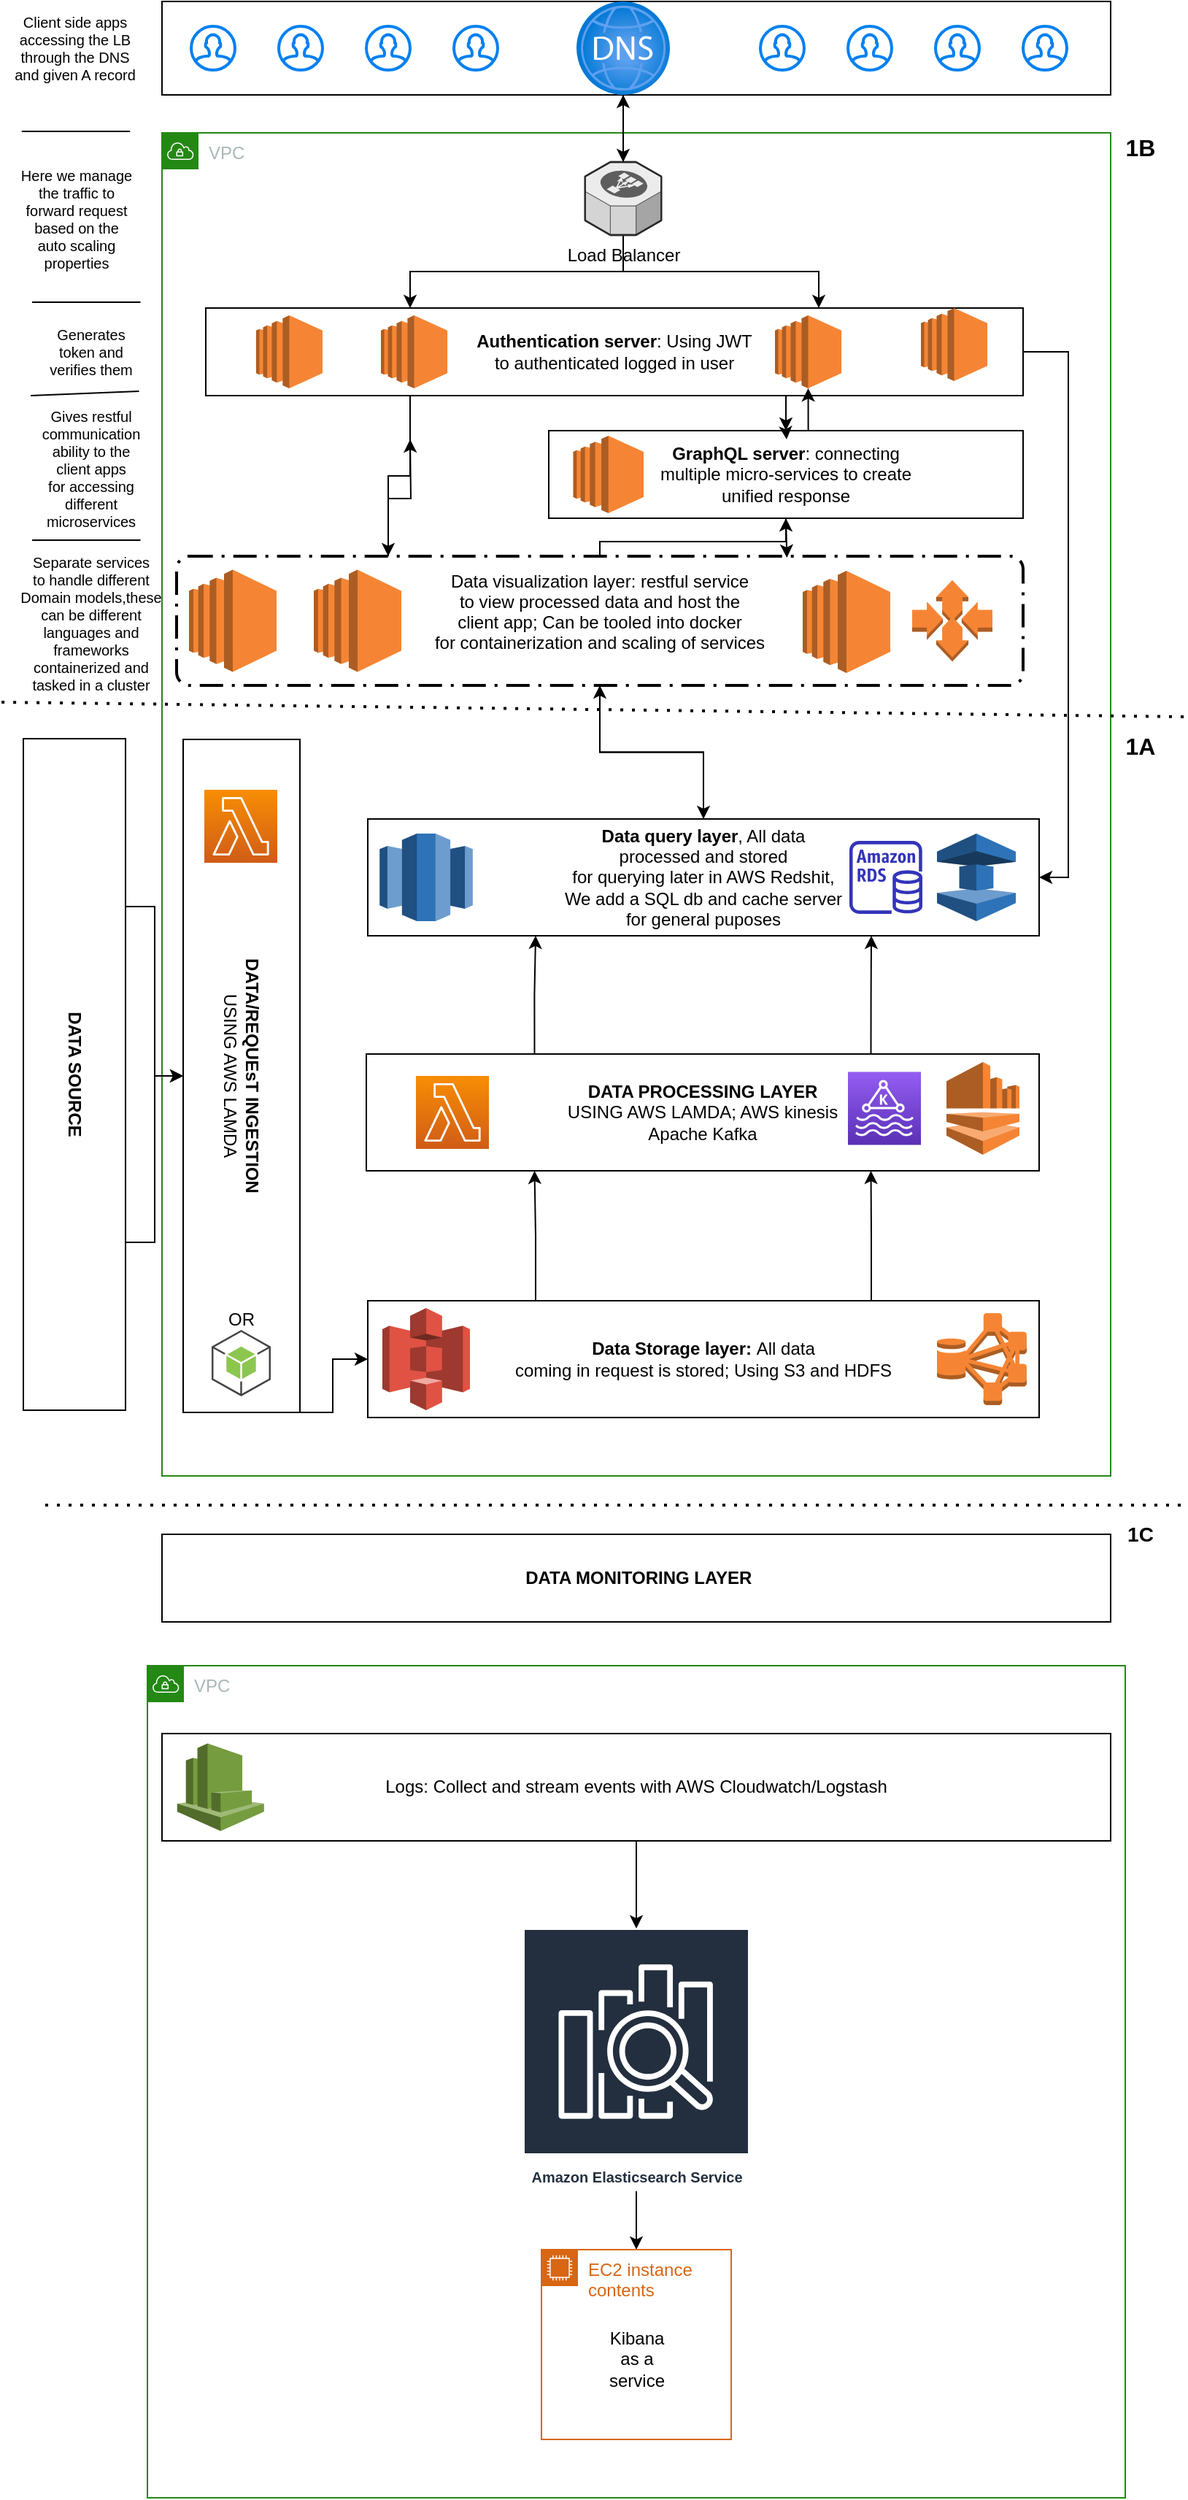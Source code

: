 <mxfile version="14.0.1" type="github">
  <diagram id="e7iKhshmHJDhpZRgdr16" name="Page-1">
    <mxGraphModel dx="1117" dy="1701" grid="1" gridSize="10" guides="1" tooltips="1" connect="1" arrows="1" fold="1" page="1" pageScale="1" pageWidth="850" pageHeight="1100" math="0" shadow="0">
      <root>
        <mxCell id="0" />
        <mxCell id="1" parent="0" />
        <mxCell id="77FE14dkCCFOU5441_6x-73" value="VPC" style="points=[[0,0],[0.25,0],[0.5,0],[0.75,0],[1,0],[1,0.25],[1,0.5],[1,0.75],[1,1],[0.75,1],[0.5,1],[0.25,1],[0,1],[0,0.75],[0,0.5],[0,0.25]];outlineConnect=0;gradientColor=none;html=1;whiteSpace=wrap;fontSize=12;fontStyle=0;shape=mxgraph.aws4.group;grIcon=mxgraph.aws4.group_vpc;strokeColor=#248814;fillColor=none;verticalAlign=top;align=left;spacingLeft=30;fontColor=#AAB7B8;dashed=0;" vertex="1" parent="1">
          <mxGeometry x="120" y="110" width="650" height="920" as="geometry" />
        </mxCell>
        <mxCell id="77FE14dkCCFOU5441_6x-70" value="" style="rounded=0;whiteSpace=wrap;html=1;" vertex="1" parent="1">
          <mxGeometry x="120" y="20" width="650" height="64" as="geometry" />
        </mxCell>
        <mxCell id="77FE14dkCCFOU5441_6x-21" style="edgeStyle=orthogonalEdgeStyle;rounded=0;orthogonalLoop=1;jettySize=auto;html=1;exitX=0.25;exitY=0;exitDx=0;exitDy=0;entryX=0.5;entryY=1;entryDx=0;entryDy=0;" edge="1" parent="1" source="77FE14dkCCFOU5441_6x-1" target="77FE14dkCCFOU5441_6x-3">
          <mxGeometry relative="1" as="geometry" />
        </mxCell>
        <mxCell id="77FE14dkCCFOU5441_6x-22" style="edgeStyle=orthogonalEdgeStyle;rounded=0;orthogonalLoop=1;jettySize=auto;html=1;exitX=0.75;exitY=0;exitDx=0;exitDy=0;entryX=0.5;entryY=1;entryDx=0;entryDy=0;" edge="1" parent="1" source="77FE14dkCCFOU5441_6x-1" target="77FE14dkCCFOU5441_6x-3">
          <mxGeometry relative="1" as="geometry" />
        </mxCell>
        <mxCell id="77FE14dkCCFOU5441_6x-1" value="&lt;b&gt;DATA SOURCE&lt;br&gt;&lt;/b&gt;" style="rounded=0;whiteSpace=wrap;html=1;rotation=90;" vertex="1" parent="1">
          <mxGeometry x="-170" y="720" width="460" height="70" as="geometry" />
        </mxCell>
        <mxCell id="77FE14dkCCFOU5441_6x-9" value="" style="group" vertex="1" connectable="0" parent="1">
          <mxGeometry x="261" y="580" width="460" height="81" as="geometry" />
        </mxCell>
        <mxCell id="77FE14dkCCFOU5441_6x-7" value="&lt;div&gt;&lt;b&gt;Data query layer&lt;/b&gt;, All data &lt;br&gt;&lt;/div&gt;&lt;div&gt;processed and stored &lt;br&gt;&lt;/div&gt;&lt;div&gt;for querying later in AWS Redshit,&lt;/div&gt;&lt;div&gt;We add a SQL db and cache server&lt;/div&gt;&lt;div&gt;for general puposes&lt;br&gt;&lt;/div&gt;" style="rounded=0;whiteSpace=wrap;html=1;" vertex="1" parent="77FE14dkCCFOU5441_6x-9">
          <mxGeometry width="460" height="80" as="geometry" />
        </mxCell>
        <mxCell id="77FE14dkCCFOU5441_6x-8" value="" style="outlineConnect=0;dashed=0;verticalLabelPosition=bottom;verticalAlign=top;align=center;html=1;shape=mxgraph.aws3.redshift;fillColor=#2E73B8;gradientColor=none;" vertex="1" parent="77FE14dkCCFOU5441_6x-9">
          <mxGeometry x="8.13" y="10" width="63.75" height="60" as="geometry" />
        </mxCell>
        <mxCell id="77FE14dkCCFOU5441_6x-34" value="" style="outlineConnect=0;fontColor=#232F3E;gradientColor=none;fillColor=#3334B9;strokeColor=none;dashed=0;verticalLabelPosition=bottom;verticalAlign=top;align=center;html=1;fontSize=12;fontStyle=0;aspect=fixed;pointerEvents=1;shape=mxgraph.aws4.rds_instance;" vertex="1" parent="77FE14dkCCFOU5441_6x-9">
          <mxGeometry x="330" y="15" width="50" height="50" as="geometry" />
        </mxCell>
        <mxCell id="77FE14dkCCFOU5441_6x-36" value="" style="outlineConnect=0;dashed=0;verticalLabelPosition=bottom;verticalAlign=top;align=center;html=1;shape=mxgraph.aws3.elasticache;fillColor=#2E73B8;gradientColor=none;" vertex="1" parent="77FE14dkCCFOU5441_6x-9">
          <mxGeometry x="390" y="10" width="54" height="60" as="geometry" />
        </mxCell>
        <mxCell id="77FE14dkCCFOU5441_6x-12" value="" style="group" vertex="1" connectable="0" parent="1">
          <mxGeometry x="134.5" y="525.5" width="80" height="461" as="geometry" />
        </mxCell>
        <mxCell id="77FE14dkCCFOU5441_6x-3" value="&lt;div&gt;&lt;b&gt;DATA/REQUEsT INGESTION&lt;/b&gt; &lt;br&gt;&lt;/div&gt;&lt;div&gt;USING AWS LAMDA&lt;/div&gt;" style="rounded=0;whiteSpace=wrap;html=1;rotation=90;" vertex="1" parent="77FE14dkCCFOU5441_6x-12">
          <mxGeometry x="-190.5" y="190.5" width="461" height="80" as="geometry" />
        </mxCell>
        <mxCell id="77FE14dkCCFOU5441_6x-2" value="" style="outlineConnect=0;fontColor=#232F3E;gradientColor=#F78E04;gradientDirection=north;fillColor=#D05C17;strokeColor=#ffffff;dashed=0;verticalLabelPosition=bottom;verticalAlign=top;align=center;html=1;fontSize=12;fontStyle=0;aspect=fixed;shape=mxgraph.aws4.resourceIcon;resIcon=mxgraph.aws4.lambda;" vertex="1" parent="77FE14dkCCFOU5441_6x-12">
          <mxGeometry x="14.5" y="34.5" width="50" height="50" as="geometry" />
        </mxCell>
        <mxCell id="77FE14dkCCFOU5441_6x-105" value="" style="outlineConnect=0;dashed=0;verticalLabelPosition=bottom;verticalAlign=top;align=center;html=1;shape=mxgraph.aws3.android;fillColor=#8CC64F;gradientColor=none;" vertex="1" parent="77FE14dkCCFOU5441_6x-12">
          <mxGeometry x="19.5" y="404.5" width="40.5" height="45.5" as="geometry" />
        </mxCell>
        <mxCell id="77FE14dkCCFOU5441_6x-106" value="" style="shape=image;html=1;verticalAlign=top;verticalLabelPosition=bottom;labelBackgroundColor=#ffffff;imageAspect=0;aspect=fixed;image=https://cdn4.iconfinder.com/data/icons/logos-and-brands/512/267_Python_logo-128.png" vertex="1" parent="77FE14dkCCFOU5441_6x-12">
          <mxGeometry x="19.5" y="344.5" width="40" height="40" as="geometry" />
        </mxCell>
        <mxCell id="77FE14dkCCFOU5441_6x-107" value="OR" style="text;html=1;align=center;verticalAlign=middle;resizable=0;points=[];autosize=1;" vertex="1" parent="77FE14dkCCFOU5441_6x-12">
          <mxGeometry x="24.5" y="387.5" width="30" height="20" as="geometry" />
        </mxCell>
        <mxCell id="77FE14dkCCFOU5441_6x-13" value="" style="group;rotation=-90;" vertex="1" connectable="0" parent="1">
          <mxGeometry x="450" y="550" width="257.5" height="461" as="geometry" />
        </mxCell>
        <mxCell id="77FE14dkCCFOU5441_6x-14" value="&lt;div&gt;&lt;b&gt;DATA PROCESSING LAYER&lt;/b&gt;&lt;/div&gt;&lt;div&gt;USING AWS LAMDA; AWS kinesis&lt;/div&gt;&lt;div&gt;Apache Kafka&lt;br&gt;&lt;/div&gt;" style="rounded=0;whiteSpace=wrap;html=1;rotation=0;" vertex="1" parent="77FE14dkCCFOU5441_6x-13">
          <mxGeometry x="-190" y="191" width="461" height="80" as="geometry" />
        </mxCell>
        <mxCell id="77FE14dkCCFOU5441_6x-15" value="" style="outlineConnect=0;fontColor=#232F3E;gradientColor=#F78E04;gradientDirection=north;fillColor=#D05C17;strokeColor=#ffffff;dashed=0;verticalLabelPosition=bottom;verticalAlign=top;align=center;html=1;fontSize=12;fontStyle=0;aspect=fixed;shape=mxgraph.aws4.resourceIcon;resIcon=mxgraph.aws4.lambda;rotation=0;" vertex="1" parent="77FE14dkCCFOU5441_6x-13">
          <mxGeometry x="-156" y="206" width="50" height="50" as="geometry" />
        </mxCell>
        <mxCell id="77FE14dkCCFOU5441_6x-108" value="" style="outlineConnect=0;dashed=0;verticalLabelPosition=bottom;verticalAlign=top;align=center;html=1;shape=mxgraph.aws3.kinesis;fillColor=#F58534;gradientColor=none;" vertex="1" parent="77FE14dkCCFOU5441_6x-13">
          <mxGeometry x="207.5" y="196.5" width="50" height="63.5" as="geometry" />
        </mxCell>
        <mxCell id="77FE14dkCCFOU5441_6x-114" value="" style="outlineConnect=0;fontColor=#232F3E;gradientColor=#945DF2;gradientDirection=north;fillColor=#5A30B5;strokeColor=#ffffff;dashed=0;verticalLabelPosition=bottom;verticalAlign=top;align=center;html=1;fontSize=12;fontStyle=0;aspect=fixed;shape=mxgraph.aws4.resourceIcon;resIcon=mxgraph.aws4.managed_streaming_for_kafka;" vertex="1" parent="77FE14dkCCFOU5441_6x-13">
          <mxGeometry x="140" y="203.25" width="50" height="50" as="geometry" />
        </mxCell>
        <mxCell id="77FE14dkCCFOU5441_6x-16" value="" style="group" vertex="1" connectable="0" parent="1">
          <mxGeometry x="261" y="910" width="460" height="80" as="geometry" />
        </mxCell>
        <mxCell id="77FE14dkCCFOU5441_6x-4" value="&lt;div&gt;&lt;b&gt;Data Storage layer: &lt;/b&gt;All data &lt;br&gt;&lt;/div&gt;&lt;div&gt;coming in request is stored; Using S3 and HDFS&lt;br&gt;&lt;/div&gt;" style="rounded=0;whiteSpace=wrap;html=1;" vertex="1" parent="77FE14dkCCFOU5441_6x-16">
          <mxGeometry width="460" height="80" as="geometry" />
        </mxCell>
        <mxCell id="77FE14dkCCFOU5441_6x-5" value="" style="outlineConnect=0;dashed=0;verticalLabelPosition=bottom;verticalAlign=top;align=center;html=1;shape=mxgraph.aws3.s3;fillColor=#E05243;gradientColor=none;" vertex="1" parent="77FE14dkCCFOU5441_6x-16">
          <mxGeometry x="10" y="5" width="60" height="70" as="geometry" />
        </mxCell>
        <mxCell id="77FE14dkCCFOU5441_6x-6" value="" style="outlineConnect=0;dashed=0;verticalLabelPosition=bottom;verticalAlign=top;align=center;html=1;shape=mxgraph.aws3.hdfs_cluster;fillColor=#F58534;gradientColor=none;" vertex="1" parent="77FE14dkCCFOU5441_6x-16">
          <mxGeometry x="390" y="8.5" width="61.5" height="63" as="geometry" />
        </mxCell>
        <mxCell id="77FE14dkCCFOU5441_6x-23" style="edgeStyle=orthogonalEdgeStyle;rounded=0;orthogonalLoop=1;jettySize=auto;html=1;exitX=1;exitY=0;exitDx=0;exitDy=0;entryX=0;entryY=0.5;entryDx=0;entryDy=0;" edge="1" parent="1" source="77FE14dkCCFOU5441_6x-3" target="77FE14dkCCFOU5441_6x-4">
          <mxGeometry relative="1" as="geometry">
            <Array as="points">
              <mxPoint x="237" y="987" />
              <mxPoint x="237" y="950" />
            </Array>
          </mxGeometry>
        </mxCell>
        <mxCell id="77FE14dkCCFOU5441_6x-24" style="edgeStyle=orthogonalEdgeStyle;rounded=0;orthogonalLoop=1;jettySize=auto;html=1;exitX=0.25;exitY=0;exitDx=0;exitDy=0;entryX=0.25;entryY=1;entryDx=0;entryDy=0;" edge="1" parent="1" source="77FE14dkCCFOU5441_6x-4" target="77FE14dkCCFOU5441_6x-14">
          <mxGeometry relative="1" as="geometry" />
        </mxCell>
        <mxCell id="77FE14dkCCFOU5441_6x-25" style="edgeStyle=orthogonalEdgeStyle;rounded=0;orthogonalLoop=1;jettySize=auto;html=1;exitX=0.75;exitY=0;exitDx=0;exitDy=0;entryX=0.75;entryY=1;entryDx=0;entryDy=0;" edge="1" parent="1" source="77FE14dkCCFOU5441_6x-4" target="77FE14dkCCFOU5441_6x-14">
          <mxGeometry relative="1" as="geometry" />
        </mxCell>
        <mxCell id="77FE14dkCCFOU5441_6x-26" style="edgeStyle=orthogonalEdgeStyle;rounded=0;orthogonalLoop=1;jettySize=auto;html=1;exitX=0.25;exitY=0;exitDx=0;exitDy=0;entryX=0.25;entryY=1;entryDx=0;entryDy=0;" edge="1" parent="1" source="77FE14dkCCFOU5441_6x-14" target="77FE14dkCCFOU5441_6x-7">
          <mxGeometry relative="1" as="geometry" />
        </mxCell>
        <mxCell id="77FE14dkCCFOU5441_6x-27" style="edgeStyle=orthogonalEdgeStyle;rounded=0;orthogonalLoop=1;jettySize=auto;html=1;exitX=0.75;exitY=0;exitDx=0;exitDy=0;entryX=0.75;entryY=1;entryDx=0;entryDy=0;" edge="1" parent="1" source="77FE14dkCCFOU5441_6x-14" target="77FE14dkCCFOU5441_6x-7">
          <mxGeometry relative="1" as="geometry" />
        </mxCell>
        <mxCell id="77FE14dkCCFOU5441_6x-44" value="" style="group" vertex="1" connectable="0" parent="1">
          <mxGeometry x="150" y="230" width="560" height="60" as="geometry" />
        </mxCell>
        <mxCell id="77FE14dkCCFOU5441_6x-38" value="&lt;div&gt;&lt;b&gt;Authentication server&lt;/b&gt;: Using JWT&lt;/div&gt;&lt;div&gt;to authenticated logged in user&lt;/div&gt;" style="rounded=0;whiteSpace=wrap;html=1;" vertex="1" parent="77FE14dkCCFOU5441_6x-44">
          <mxGeometry width="560" height="60" as="geometry" />
        </mxCell>
        <mxCell id="77FE14dkCCFOU5441_6x-39" value="" style="outlineConnect=0;dashed=0;verticalLabelPosition=bottom;verticalAlign=top;align=center;html=1;shape=mxgraph.aws3.ec2;fillColor=#F58534;gradientColor=none;" vertex="1" parent="77FE14dkCCFOU5441_6x-44">
          <mxGeometry x="34.46" y="5" width="45.54" height="50" as="geometry" />
        </mxCell>
        <mxCell id="77FE14dkCCFOU5441_6x-55" value="" style="outlineConnect=0;dashed=0;verticalLabelPosition=bottom;verticalAlign=top;align=center;html=1;shape=mxgraph.aws3.ec2;fillColor=#F58534;gradientColor=none;" vertex="1" parent="77FE14dkCCFOU5441_6x-44">
          <mxGeometry x="490" width="45.54" height="50" as="geometry" />
        </mxCell>
        <mxCell id="77FE14dkCCFOU5441_6x-54" value="" style="outlineConnect=0;dashed=0;verticalLabelPosition=bottom;verticalAlign=top;align=center;html=1;shape=mxgraph.aws3.ec2;fillColor=#F58534;gradientColor=none;" vertex="1" parent="77FE14dkCCFOU5441_6x-44">
          <mxGeometry x="120" y="5" width="45.54" height="50" as="geometry" />
        </mxCell>
        <mxCell id="77FE14dkCCFOU5441_6x-56" value="" style="outlineConnect=0;dashed=0;verticalLabelPosition=bottom;verticalAlign=top;align=center;html=1;shape=mxgraph.aws3.ec2;fillColor=#F58534;gradientColor=none;" vertex="1" parent="77FE14dkCCFOU5441_6x-44">
          <mxGeometry x="390" y="5" width="45.54" height="50" as="geometry" />
        </mxCell>
        <mxCell id="77FE14dkCCFOU5441_6x-45" value="" style="group" vertex="1" connectable="0" parent="1">
          <mxGeometry x="385" y="314" width="325" height="60" as="geometry" />
        </mxCell>
        <mxCell id="77FE14dkCCFOU5441_6x-40" value="&lt;div&gt;&lt;b&gt;GraphQL server&lt;/b&gt;: connecting&lt;/div&gt;&lt;div&gt;multiple micro-services to create&lt;/div&gt;&lt;div&gt;unified response&lt;br&gt;&lt;/div&gt;" style="rounded=0;whiteSpace=wrap;html=1;" vertex="1" parent="77FE14dkCCFOU5441_6x-45">
          <mxGeometry width="325" height="60" as="geometry" />
        </mxCell>
        <mxCell id="77FE14dkCCFOU5441_6x-42" value="" style="outlineConnect=0;dashed=0;verticalLabelPosition=bottom;verticalAlign=top;align=center;html=1;shape=mxgraph.aws3.ec2;fillColor=#F58534;gradientColor=none;" vertex="1" parent="77FE14dkCCFOU5441_6x-45">
          <mxGeometry x="16.75" y="3.5" width="48.25" height="53" as="geometry" />
        </mxCell>
        <mxCell id="77FE14dkCCFOU5441_6x-52" style="edgeStyle=orthogonalEdgeStyle;rounded=0;orthogonalLoop=1;jettySize=auto;html=1;exitX=0.5;exitY=0;exitDx=0;exitDy=0;" edge="1" parent="1" source="77FE14dkCCFOU5441_6x-40">
          <mxGeometry relative="1" as="geometry">
            <mxPoint x="548" y="320" as="targetPoint" />
          </mxGeometry>
        </mxCell>
        <mxCell id="77FE14dkCCFOU5441_6x-57" style="edgeStyle=orthogonalEdgeStyle;rounded=0;orthogonalLoop=1;jettySize=auto;html=1;entryX=0.25;entryY=0;entryDx=0;entryDy=0;" edge="1" parent="1" source="77FE14dkCCFOU5441_6x-53" target="77FE14dkCCFOU5441_6x-38">
          <mxGeometry relative="1" as="geometry" />
        </mxCell>
        <mxCell id="77FE14dkCCFOU5441_6x-58" style="edgeStyle=orthogonalEdgeStyle;rounded=0;orthogonalLoop=1;jettySize=auto;html=1;entryX=0.75;entryY=0;entryDx=0;entryDy=0;" edge="1" parent="1" source="77FE14dkCCFOU5441_6x-53" target="77FE14dkCCFOU5441_6x-38">
          <mxGeometry relative="1" as="geometry" />
        </mxCell>
        <mxCell id="77FE14dkCCFOU5441_6x-61" style="edgeStyle=orthogonalEdgeStyle;rounded=0;orthogonalLoop=1;jettySize=auto;html=1;" edge="1" parent="1" source="77FE14dkCCFOU5441_6x-53" target="77FE14dkCCFOU5441_6x-59">
          <mxGeometry relative="1" as="geometry" />
        </mxCell>
        <mxCell id="77FE14dkCCFOU5441_6x-53" value="Load Balancer" style="verticalLabelPosition=bottom;html=1;verticalAlign=top;strokeWidth=1;align=center;outlineConnect=0;dashed=0;outlineConnect=0;shape=mxgraph.aws3d.elasticLoadBalancing;fillColor=#ECECEC;strokeColor=#5E5E5E;aspect=fixed;" vertex="1" parent="1">
          <mxGeometry x="409.91" y="130" width="52.17" height="50" as="geometry" />
        </mxCell>
        <mxCell id="77FE14dkCCFOU5441_6x-60" style="edgeStyle=orthogonalEdgeStyle;rounded=0;orthogonalLoop=1;jettySize=auto;html=1;" edge="1" parent="1" source="77FE14dkCCFOU5441_6x-59" target="77FE14dkCCFOU5441_6x-53">
          <mxGeometry relative="1" as="geometry" />
        </mxCell>
        <mxCell id="77FE14dkCCFOU5441_6x-59" value="" style="aspect=fixed;html=1;points=[];align=center;image;fontSize=12;image=img/lib/azure2/networking/DNS_Zones.svg;" vertex="1" parent="1">
          <mxGeometry x="404" y="20" width="64" height="64" as="geometry" />
        </mxCell>
        <mxCell id="77FE14dkCCFOU5441_6x-62" value="" style="html=1;verticalLabelPosition=bottom;align=center;labelBackgroundColor=#ffffff;verticalAlign=top;strokeWidth=2;strokeColor=#0080F0;shadow=0;dashed=0;shape=mxgraph.ios7.icons.user;" vertex="1" parent="1">
          <mxGeometry x="530" y="37" width="30" height="30" as="geometry" />
        </mxCell>
        <mxCell id="77FE14dkCCFOU5441_6x-63" value="" style="html=1;verticalLabelPosition=bottom;align=center;labelBackgroundColor=#ffffff;verticalAlign=top;strokeWidth=2;strokeColor=#0080F0;shadow=0;dashed=0;shape=mxgraph.ios7.icons.user;" vertex="1" parent="1">
          <mxGeometry x="590" y="37" width="30" height="30" as="geometry" />
        </mxCell>
        <mxCell id="77FE14dkCCFOU5441_6x-64" value="" style="html=1;verticalLabelPosition=bottom;align=center;labelBackgroundColor=#ffffff;verticalAlign=top;strokeWidth=2;strokeColor=#0080F0;shadow=0;dashed=0;shape=mxgraph.ios7.icons.user;" vertex="1" parent="1">
          <mxGeometry x="650" y="37" width="30" height="30" as="geometry" />
        </mxCell>
        <mxCell id="77FE14dkCCFOU5441_6x-65" value="" style="html=1;verticalLabelPosition=bottom;align=center;labelBackgroundColor=#ffffff;verticalAlign=top;strokeWidth=2;strokeColor=#0080F0;shadow=0;dashed=0;shape=mxgraph.ios7.icons.user;" vertex="1" parent="1">
          <mxGeometry x="710" y="37" width="30" height="30" as="geometry" />
        </mxCell>
        <mxCell id="77FE14dkCCFOU5441_6x-66" value="" style="html=1;verticalLabelPosition=bottom;align=center;labelBackgroundColor=#ffffff;verticalAlign=top;strokeWidth=2;strokeColor=#0080F0;shadow=0;dashed=0;shape=mxgraph.ios7.icons.user;" vertex="1" parent="1">
          <mxGeometry x="140" y="37" width="30" height="30" as="geometry" />
        </mxCell>
        <mxCell id="77FE14dkCCFOU5441_6x-67" value="" style="html=1;verticalLabelPosition=bottom;align=center;labelBackgroundColor=#ffffff;verticalAlign=top;strokeWidth=2;strokeColor=#0080F0;shadow=0;dashed=0;shape=mxgraph.ios7.icons.user;" vertex="1" parent="1">
          <mxGeometry x="200" y="37" width="30" height="30" as="geometry" />
        </mxCell>
        <mxCell id="77FE14dkCCFOU5441_6x-68" value="" style="html=1;verticalLabelPosition=bottom;align=center;labelBackgroundColor=#ffffff;verticalAlign=top;strokeWidth=2;strokeColor=#0080F0;shadow=0;dashed=0;shape=mxgraph.ios7.icons.user;" vertex="1" parent="1">
          <mxGeometry x="260" y="37" width="30" height="30" as="geometry" />
        </mxCell>
        <mxCell id="77FE14dkCCFOU5441_6x-69" value="" style="html=1;verticalLabelPosition=bottom;align=center;labelBackgroundColor=#ffffff;verticalAlign=top;strokeWidth=2;strokeColor=#0080F0;shadow=0;dashed=0;shape=mxgraph.ios7.icons.user;" vertex="1" parent="1">
          <mxGeometry x="320" y="37" width="30" height="30" as="geometry" />
        </mxCell>
        <mxCell id="77FE14dkCCFOU5441_6x-80" value="" style="group" vertex="1" connectable="0" parent="1">
          <mxGeometry x="130" y="400" width="580" height="88.5" as="geometry" />
        </mxCell>
        <mxCell id="77FE14dkCCFOU5441_6x-75" value="Data visualization layer: restful service&#xa; to view processed data and host the &#xa;client app; Can be tooled into docker&#xa;for containerization and scaling of services&#xa;" style="rounded=1;arcSize=10;dashed=1;fillColor=none;gradientColor=none;dashPattern=8 3 1 3;strokeWidth=2;" vertex="1" parent="77FE14dkCCFOU5441_6x-80">
          <mxGeometry width="580" height="88.5" as="geometry" />
        </mxCell>
        <mxCell id="77FE14dkCCFOU5441_6x-32" value="" style="outlineConnect=0;dashed=0;verticalLabelPosition=bottom;verticalAlign=top;align=center;html=1;shape=mxgraph.aws3.ec2;fillColor=#F58534;gradientColor=none;" vertex="1" parent="77FE14dkCCFOU5441_6x-80">
          <mxGeometry x="94" y="9.25" width="60" height="70" as="geometry" />
        </mxCell>
        <mxCell id="77FE14dkCCFOU5441_6x-76" value="" style="outlineConnect=0;dashed=0;verticalLabelPosition=bottom;verticalAlign=top;align=center;html=1;shape=mxgraph.aws3.ec2;fillColor=#F58534;gradientColor=none;" vertex="1" parent="77FE14dkCCFOU5441_6x-80">
          <mxGeometry x="8.5" y="9.25" width="60" height="70" as="geometry" />
        </mxCell>
        <mxCell id="77FE14dkCCFOU5441_6x-77" value="" style="outlineConnect=0;dashed=0;verticalLabelPosition=bottom;verticalAlign=top;align=center;html=1;shape=mxgraph.aws3.ec2;fillColor=#F58534;gradientColor=none;" vertex="1" parent="77FE14dkCCFOU5441_6x-80">
          <mxGeometry x="429" y="10" width="60" height="70" as="geometry" />
        </mxCell>
        <mxCell id="77FE14dkCCFOU5441_6x-79" value="" style="outlineConnect=0;dashed=0;verticalLabelPosition=bottom;verticalAlign=top;align=center;html=1;shape=mxgraph.aws3.auto_scaling;fillColor=#F58534;gradientColor=none;" vertex="1" parent="77FE14dkCCFOU5441_6x-80">
          <mxGeometry x="504" y="16.38" width="55" height="55.75" as="geometry" />
        </mxCell>
        <mxCell id="77FE14dkCCFOU5441_6x-81" style="edgeStyle=orthogonalEdgeStyle;rounded=0;orthogonalLoop=1;jettySize=auto;html=1;entryX=0.5;entryY=0;entryDx=0;entryDy=0;" edge="1" parent="1" source="77FE14dkCCFOU5441_6x-75" target="77FE14dkCCFOU5441_6x-7">
          <mxGeometry relative="1" as="geometry" />
        </mxCell>
        <mxCell id="77FE14dkCCFOU5441_6x-82" style="edgeStyle=orthogonalEdgeStyle;rounded=0;orthogonalLoop=1;jettySize=auto;html=1;exitX=0.5;exitY=0;exitDx=0;exitDy=0;entryX=0.5;entryY=1;entryDx=0;entryDy=0;" edge="1" parent="1" source="77FE14dkCCFOU5441_6x-7" target="77FE14dkCCFOU5441_6x-75">
          <mxGeometry relative="1" as="geometry" />
        </mxCell>
        <mxCell id="77FE14dkCCFOU5441_6x-83" style="edgeStyle=orthogonalEdgeStyle;rounded=0;orthogonalLoop=1;jettySize=auto;html=1;exitX=0.25;exitY=1;exitDx=0;exitDy=0;entryX=0.25;entryY=0;entryDx=0;entryDy=0;" edge="1" parent="1" source="77FE14dkCCFOU5441_6x-38" target="77FE14dkCCFOU5441_6x-75">
          <mxGeometry relative="1" as="geometry" />
        </mxCell>
        <mxCell id="77FE14dkCCFOU5441_6x-84" style="edgeStyle=orthogonalEdgeStyle;rounded=0;orthogonalLoop=1;jettySize=auto;html=1;exitX=0.25;exitY=0;exitDx=0;exitDy=0;" edge="1" parent="1" source="77FE14dkCCFOU5441_6x-75">
          <mxGeometry relative="1" as="geometry">
            <mxPoint x="290" y="320" as="targetPoint" />
          </mxGeometry>
        </mxCell>
        <mxCell id="77FE14dkCCFOU5441_6x-85" style="edgeStyle=orthogonalEdgeStyle;rounded=0;orthogonalLoop=1;jettySize=auto;html=1;exitX=0.5;exitY=1;exitDx=0;exitDy=0;entryX=0.721;entryY=0.011;entryDx=0;entryDy=0;entryPerimeter=0;" edge="1" parent="1" source="77FE14dkCCFOU5441_6x-40" target="77FE14dkCCFOU5441_6x-75">
          <mxGeometry relative="1" as="geometry" />
        </mxCell>
        <mxCell id="77FE14dkCCFOU5441_6x-87" style="edgeStyle=orthogonalEdgeStyle;rounded=0;orthogonalLoop=1;jettySize=auto;html=1;exitX=1;exitY=0.5;exitDx=0;exitDy=0;entryX=1;entryY=0.5;entryDx=0;entryDy=0;" edge="1" parent="1" source="77FE14dkCCFOU5441_6x-38" target="77FE14dkCCFOU5441_6x-7">
          <mxGeometry relative="1" as="geometry" />
        </mxCell>
        <mxCell id="77FE14dkCCFOU5441_6x-89" style="edgeStyle=orthogonalEdgeStyle;rounded=0;orthogonalLoop=1;jettySize=auto;html=1;exitX=0.5;exitY=0;exitDx=0;exitDy=0;entryX=0.5;entryY=1;entryDx=0;entryDy=0;entryPerimeter=0;" edge="1" parent="1" source="77FE14dkCCFOU5441_6x-40" target="77FE14dkCCFOU5441_6x-56">
          <mxGeometry relative="1" as="geometry" />
        </mxCell>
        <mxCell id="77FE14dkCCFOU5441_6x-90" style="edgeStyle=orthogonalEdgeStyle;rounded=0;orthogonalLoop=1;jettySize=auto;html=1;exitX=0.75;exitY=1;exitDx=0;exitDy=0;entryX=0.5;entryY=0;entryDx=0;entryDy=0;" edge="1" parent="1" source="77FE14dkCCFOU5441_6x-38" target="77FE14dkCCFOU5441_6x-40">
          <mxGeometry relative="1" as="geometry" />
        </mxCell>
        <mxCell id="77FE14dkCCFOU5441_6x-91" value="" style="endArrow=none;dashed=1;html=1;dashPattern=1 3;strokeWidth=2;" edge="1" parent="1">
          <mxGeometry width="50" height="50" relative="1" as="geometry">
            <mxPoint x="820" y="510" as="sourcePoint" />
            <mxPoint x="10" y="500" as="targetPoint" />
          </mxGeometry>
        </mxCell>
        <mxCell id="77FE14dkCCFOU5441_6x-92" style="edgeStyle=orthogonalEdgeStyle;rounded=0;orthogonalLoop=1;jettySize=auto;html=1;exitX=0.5;exitY=0;exitDx=0;exitDy=0;entryX=0.5;entryY=1;entryDx=0;entryDy=0;" edge="1" parent="1" source="77FE14dkCCFOU5441_6x-75" target="77FE14dkCCFOU5441_6x-40">
          <mxGeometry relative="1" as="geometry">
            <Array as="points">
              <mxPoint x="420" y="390" />
              <mxPoint x="548" y="390" />
            </Array>
          </mxGeometry>
        </mxCell>
        <mxCell id="77FE14dkCCFOU5441_6x-93" value="&lt;div style=&quot;font-size: 10px&quot;&gt;&lt;font style=&quot;font-size: 10px&quot;&gt;Generates &lt;br&gt;&lt;/font&gt;&lt;/div&gt;&lt;div style=&quot;font-size: 10px&quot;&gt;&lt;font style=&quot;font-size: 10px&quot;&gt;token and&lt;/font&gt;&lt;/div&gt;&lt;div style=&quot;font-size: 10px&quot;&gt;&lt;font style=&quot;font-size: 10px&quot;&gt; verifies them&lt;/font&gt;&lt;/div&gt;" style="text;html=1;align=center;verticalAlign=middle;resizable=0;points=[];autosize=1;" vertex="1" parent="1">
          <mxGeometry x="36" y="235" width="70" height="50" as="geometry" />
        </mxCell>
        <mxCell id="77FE14dkCCFOU5441_6x-94" value="&lt;font style=&quot;font-size: 16px&quot;&gt;&lt;b&gt;1A&lt;/b&gt;&lt;/font&gt;" style="text;html=1;align=center;verticalAlign=middle;resizable=0;points=[];autosize=1;" vertex="1" parent="1">
          <mxGeometry x="770" y="520" width="40" height="20" as="geometry" />
        </mxCell>
        <mxCell id="77FE14dkCCFOU5441_6x-96" value="&lt;font style=&quot;font-size: 16px&quot;&gt;&lt;b&gt;1B&lt;/b&gt;&lt;/font&gt;" style="text;html=1;align=center;verticalAlign=middle;resizable=0;points=[];autosize=1;" vertex="1" parent="1">
          <mxGeometry x="770" y="110" width="40" height="20" as="geometry" />
        </mxCell>
        <mxCell id="77FE14dkCCFOU5441_6x-97" value="&lt;div style=&quot;font-size: 10px&quot;&gt;&lt;font style=&quot;font-size: 10px&quot;&gt;Gives restful&lt;/font&gt;&lt;/div&gt;&lt;div style=&quot;font-size: 10px&quot;&gt;&lt;font style=&quot;font-size: 10px&quot;&gt; communication&lt;/font&gt;&lt;/div&gt;&lt;div style=&quot;font-size: 10px&quot;&gt;&lt;font style=&quot;font-size: 10px&quot;&gt; ability to the&lt;/font&gt;&lt;/div&gt;&lt;div style=&quot;font-size: 10px&quot;&gt;&lt;font style=&quot;font-size: 10px&quot;&gt; client apps&lt;/font&gt;&lt;/div&gt;&lt;div style=&quot;font-size: 10px&quot;&gt;&lt;font style=&quot;font-size: 10px&quot;&gt; for accessing&lt;/font&gt;&lt;/div&gt;&lt;div style=&quot;font-size: 10px&quot;&gt;&lt;font style=&quot;font-size: 10px&quot;&gt; different&lt;/font&gt;&lt;/div&gt;&lt;div style=&quot;font-size: 10px&quot;&gt;&lt;font style=&quot;font-size: 10px&quot;&gt; microservices&lt;/font&gt;&lt;/div&gt;" style="text;html=1;align=center;verticalAlign=middle;resizable=0;points=[];autosize=1;" vertex="1" parent="1">
          <mxGeometry x="31" y="290" width="80" height="100" as="geometry" />
        </mxCell>
        <mxCell id="77FE14dkCCFOU5441_6x-98" value="" style="endArrow=none;html=1;entryX=0.975;entryY=1.04;entryDx=0;entryDy=0;entryPerimeter=0;" edge="1" parent="1" target="77FE14dkCCFOU5441_6x-93">
          <mxGeometry width="50" height="50" relative="1" as="geometry">
            <mxPoint x="30" y="290" as="sourcePoint" />
            <mxPoint x="70" y="240" as="targetPoint" />
          </mxGeometry>
        </mxCell>
        <mxCell id="77FE14dkCCFOU5441_6x-99" value="&lt;div style=&quot;font-size: 10px&quot;&gt;&lt;font style=&quot;font-size: 10px&quot;&gt;Separate services&lt;/font&gt;&lt;/div&gt;&lt;div style=&quot;font-size: 10px&quot;&gt;&lt;font style=&quot;font-size: 10px&quot;&gt; to handle&amp;nbsp;different&lt;/font&gt;&lt;/div&gt;&lt;div style=&quot;font-size: 10px&quot;&gt;&lt;font style=&quot;font-size: 10px&quot;&gt;Domain models,these &lt;br&gt;&lt;/font&gt;&lt;/div&gt;&lt;div style=&quot;font-size: 10px&quot;&gt;&lt;font style=&quot;font-size: 10px&quot;&gt;can be different &lt;br&gt;&lt;/font&gt;&lt;/div&gt;&lt;div style=&quot;font-size: 10px&quot;&gt;&lt;font style=&quot;font-size: 10px&quot;&gt;languages and &lt;br&gt;&lt;/font&gt;&lt;/div&gt;&lt;div style=&quot;font-size: 10px&quot;&gt;&lt;font style=&quot;font-size: 10px&quot;&gt;frameworks&lt;/font&gt;&lt;/div&gt;&lt;div style=&quot;font-size: 10px&quot;&gt;&lt;font style=&quot;font-size: 10px&quot;&gt;containerized and &lt;br&gt;&lt;/font&gt;&lt;/div&gt;&lt;div style=&quot;font-size: 10px&quot;&gt;&lt;font style=&quot;font-size: 10px&quot;&gt;tasked in a cluster&lt;br&gt;&lt;/font&gt;&lt;/div&gt;" style="text;html=1;align=center;verticalAlign=middle;resizable=0;points=[];autosize=1;" vertex="1" parent="1">
          <mxGeometry x="16" y="386" width="110" height="120" as="geometry" />
        </mxCell>
        <mxCell id="77FE14dkCCFOU5441_6x-100" value="" style="endArrow=none;html=1;entryX=0.975;entryY=1.04;entryDx=0;entryDy=0;entryPerimeter=0;" edge="1" parent="1">
          <mxGeometry width="50" height="50" relative="1" as="geometry">
            <mxPoint x="31" y="389" as="sourcePoint" />
            <mxPoint x="105.25" y="389" as="targetPoint" />
          </mxGeometry>
        </mxCell>
        <mxCell id="77FE14dkCCFOU5441_6x-101" value="&lt;div style=&quot;font-size: 10px&quot;&gt;&lt;font style=&quot;font-size: 10px&quot;&gt;Here we manage &lt;br&gt;&lt;/font&gt;&lt;/div&gt;&lt;div style=&quot;font-size: 10px&quot;&gt;&lt;font style=&quot;font-size: 10px&quot;&gt;the traffic to &lt;br&gt;&lt;/font&gt;&lt;/div&gt;&lt;div style=&quot;font-size: 10px&quot;&gt;&lt;font style=&quot;font-size: 10px&quot;&gt;forward request &lt;br&gt;&lt;/font&gt;&lt;/div&gt;&lt;div style=&quot;font-size: 10px&quot;&gt;&lt;font style=&quot;font-size: 10px&quot;&gt;based on the&lt;/font&gt;&lt;/div&gt;&lt;div style=&quot;font-size: 10px&quot;&gt;&lt;font style=&quot;font-size: 10px&quot;&gt; auto scaling&lt;/font&gt;&lt;/div&gt;&lt;div style=&quot;font-size: 10px&quot;&gt;&lt;font style=&quot;font-size: 10px&quot;&gt; properties&lt;/font&gt;&lt;/div&gt;" style="text;html=1;align=center;verticalAlign=middle;resizable=0;points=[];autosize=1;" vertex="1" parent="1">
          <mxGeometry x="16" y="124" width="90" height="90" as="geometry" />
        </mxCell>
        <mxCell id="77FE14dkCCFOU5441_6x-102" value="" style="endArrow=none;html=1;entryX=0.975;entryY=1.04;entryDx=0;entryDy=0;entryPerimeter=0;" edge="1" parent="1">
          <mxGeometry width="50" height="50" relative="1" as="geometry">
            <mxPoint x="31" y="226" as="sourcePoint" />
            <mxPoint x="105.25" y="226" as="targetPoint" />
          </mxGeometry>
        </mxCell>
        <mxCell id="77FE14dkCCFOU5441_6x-103" value="&lt;div style=&quot;font-size: 10px&quot;&gt;&lt;font style=&quot;font-size: 10px&quot;&gt;Client side apps&lt;/font&gt;&lt;/div&gt;&lt;div style=&quot;font-size: 10px&quot;&gt;&lt;font style=&quot;font-size: 10px&quot;&gt;accessing the LB &lt;br&gt;&lt;/font&gt;&lt;/div&gt;&lt;div style=&quot;font-size: 10px&quot;&gt;&lt;font style=&quot;font-size: 10px&quot;&gt;through the DNS&lt;/font&gt;&lt;/div&gt;&lt;div style=&quot;font-size: 10px&quot;&gt;&lt;font style=&quot;font-size: 10px&quot;&gt;and given A record&lt;/font&gt;&lt;/div&gt;" style="text;html=1;align=center;verticalAlign=middle;resizable=0;points=[];autosize=1;" vertex="1" parent="1">
          <mxGeometry x="10" y="22" width="100" height="60" as="geometry" />
        </mxCell>
        <mxCell id="77FE14dkCCFOU5441_6x-104" value="" style="endArrow=none;html=1;entryX=0.975;entryY=1.04;entryDx=0;entryDy=0;entryPerimeter=0;" edge="1" parent="1">
          <mxGeometry width="50" height="50" relative="1" as="geometry">
            <mxPoint x="23.88" y="109" as="sourcePoint" />
            <mxPoint x="98.13" y="109" as="targetPoint" />
          </mxGeometry>
        </mxCell>
        <mxCell id="77FE14dkCCFOU5441_6x-109" value="&lt;b&gt;&amp;nbsp;DATA MONITORING LAYER&lt;/b&gt;" style="rounded=0;whiteSpace=wrap;html=1;rotation=0;" vertex="1" parent="1">
          <mxGeometry x="120" y="1070" width="650" height="60" as="geometry" />
        </mxCell>
        <mxCell id="77FE14dkCCFOU5441_6x-113" value="" style="group" vertex="1" connectable="0" parent="1">
          <mxGeometry x="120" y="1206.5" width="650" height="73.5" as="geometry" />
        </mxCell>
        <mxCell id="77FE14dkCCFOU5441_6x-112" value="&lt;font style=&quot;font-size: 12px&quot;&gt;Logs: Collect and stream events with AWS Cloudwatch&lt;/font&gt;/Logstash" style="rounded=0;whiteSpace=wrap;html=1;" vertex="1" parent="77FE14dkCCFOU5441_6x-113">
          <mxGeometry width="650" height="73.5" as="geometry" />
        </mxCell>
        <mxCell id="77FE14dkCCFOU5441_6x-111" value="" style="outlineConnect=0;dashed=0;verticalLabelPosition=bottom;verticalAlign=top;align=center;html=1;shape=mxgraph.aws3.cloudwatch;fillColor=#759C3E;gradientColor=none;" vertex="1" parent="77FE14dkCCFOU5441_6x-113">
          <mxGeometry x="10.412" y="6.75" width="59.497" height="60" as="geometry" />
        </mxCell>
        <mxCell id="77FE14dkCCFOU5441_6x-119" style="edgeStyle=orthogonalEdgeStyle;rounded=0;orthogonalLoop=1;jettySize=auto;html=1;entryX=0.5;entryY=0;entryDx=0;entryDy=0;" edge="1" parent="1" source="77FE14dkCCFOU5441_6x-115" target="77FE14dkCCFOU5441_6x-116">
          <mxGeometry relative="1" as="geometry" />
        </mxCell>
        <mxCell id="77FE14dkCCFOU5441_6x-115" value="Amazon Elasticsearch Service" style="outlineConnect=0;fontColor=#232F3E;gradientColor=none;strokeColor=#ffffff;fillColor=#232F3E;dashed=0;verticalLabelPosition=middle;verticalAlign=bottom;align=center;html=1;whiteSpace=wrap;fontSize=10;fontStyle=1;spacing=3;shape=mxgraph.aws4.productIcon;prIcon=mxgraph.aws4.elasticsearch_service;" vertex="1" parent="1">
          <mxGeometry x="367.5" y="1340" width="155" height="180" as="geometry" />
        </mxCell>
        <mxCell id="77FE14dkCCFOU5441_6x-116" value="EC2 instance contents" style="points=[[0,0],[0.25,0],[0.5,0],[0.75,0],[1,0],[1,0.25],[1,0.5],[1,0.75],[1,1],[0.75,1],[0.5,1],[0.25,1],[0,1],[0,0.75],[0,0.5],[0,0.25]];outlineConnect=0;gradientColor=none;html=1;whiteSpace=wrap;fontSize=12;fontStyle=0;shape=mxgraph.aws4.group;grIcon=mxgraph.aws4.group_ec2_instance_contents;strokeColor=#D86613;fillColor=none;verticalAlign=top;align=left;spacingLeft=30;fontColor=#D86613;dashed=0;" vertex="1" parent="1">
          <mxGeometry x="380" y="1560" width="130" height="130" as="geometry" />
        </mxCell>
        <mxCell id="77FE14dkCCFOU5441_6x-117" value="&lt;div&gt;Kibana &lt;br&gt;&lt;/div&gt;&lt;div&gt;as a&lt;/div&gt;&lt;div&gt; service&lt;/div&gt;" style="text;html=1;align=center;verticalAlign=middle;resizable=0;points=[];autosize=1;" vertex="1" parent="1">
          <mxGeometry x="420" y="1610" width="50" height="50" as="geometry" />
        </mxCell>
        <mxCell id="77FE14dkCCFOU5441_6x-118" style="edgeStyle=orthogonalEdgeStyle;rounded=0;orthogonalLoop=1;jettySize=auto;html=1;exitX=0.5;exitY=1;exitDx=0;exitDy=0;" edge="1" parent="1" source="77FE14dkCCFOU5441_6x-112" target="77FE14dkCCFOU5441_6x-115">
          <mxGeometry relative="1" as="geometry" />
        </mxCell>
        <mxCell id="77FE14dkCCFOU5441_6x-120" value="VPC" style="points=[[0,0],[0.25,0],[0.5,0],[0.75,0],[1,0],[1,0.25],[1,0.5],[1,0.75],[1,1],[0.75,1],[0.5,1],[0.25,1],[0,1],[0,0.75],[0,0.5],[0,0.25]];outlineConnect=0;gradientColor=none;html=1;whiteSpace=wrap;fontSize=12;fontStyle=0;shape=mxgraph.aws4.group;grIcon=mxgraph.aws4.group_vpc;strokeColor=#248814;fillColor=none;verticalAlign=top;align=left;spacingLeft=30;fontColor=#AAB7B8;dashed=0;" vertex="1" parent="1">
          <mxGeometry x="110" y="1160" width="670" height="570" as="geometry" />
        </mxCell>
        <mxCell id="77FE14dkCCFOU5441_6x-121" value="" style="endArrow=none;dashed=1;html=1;dashPattern=1 3;strokeWidth=2;" edge="1" parent="1">
          <mxGeometry width="50" height="50" relative="1" as="geometry">
            <mxPoint x="40" y="1050" as="sourcePoint" />
            <mxPoint x="820" y="1050" as="targetPoint" />
          </mxGeometry>
        </mxCell>
        <mxCell id="77FE14dkCCFOU5441_6x-122" value="&lt;font style=&quot;font-size: 14px&quot;&gt;&lt;b&gt;1C&lt;/b&gt;&lt;/font&gt;" style="text;html=1;align=center;verticalAlign=middle;resizable=0;points=[];autosize=1;" vertex="1" parent="1">
          <mxGeometry x="775" y="1060" width="30" height="20" as="geometry" />
        </mxCell>
      </root>
    </mxGraphModel>
  </diagram>
</mxfile>
